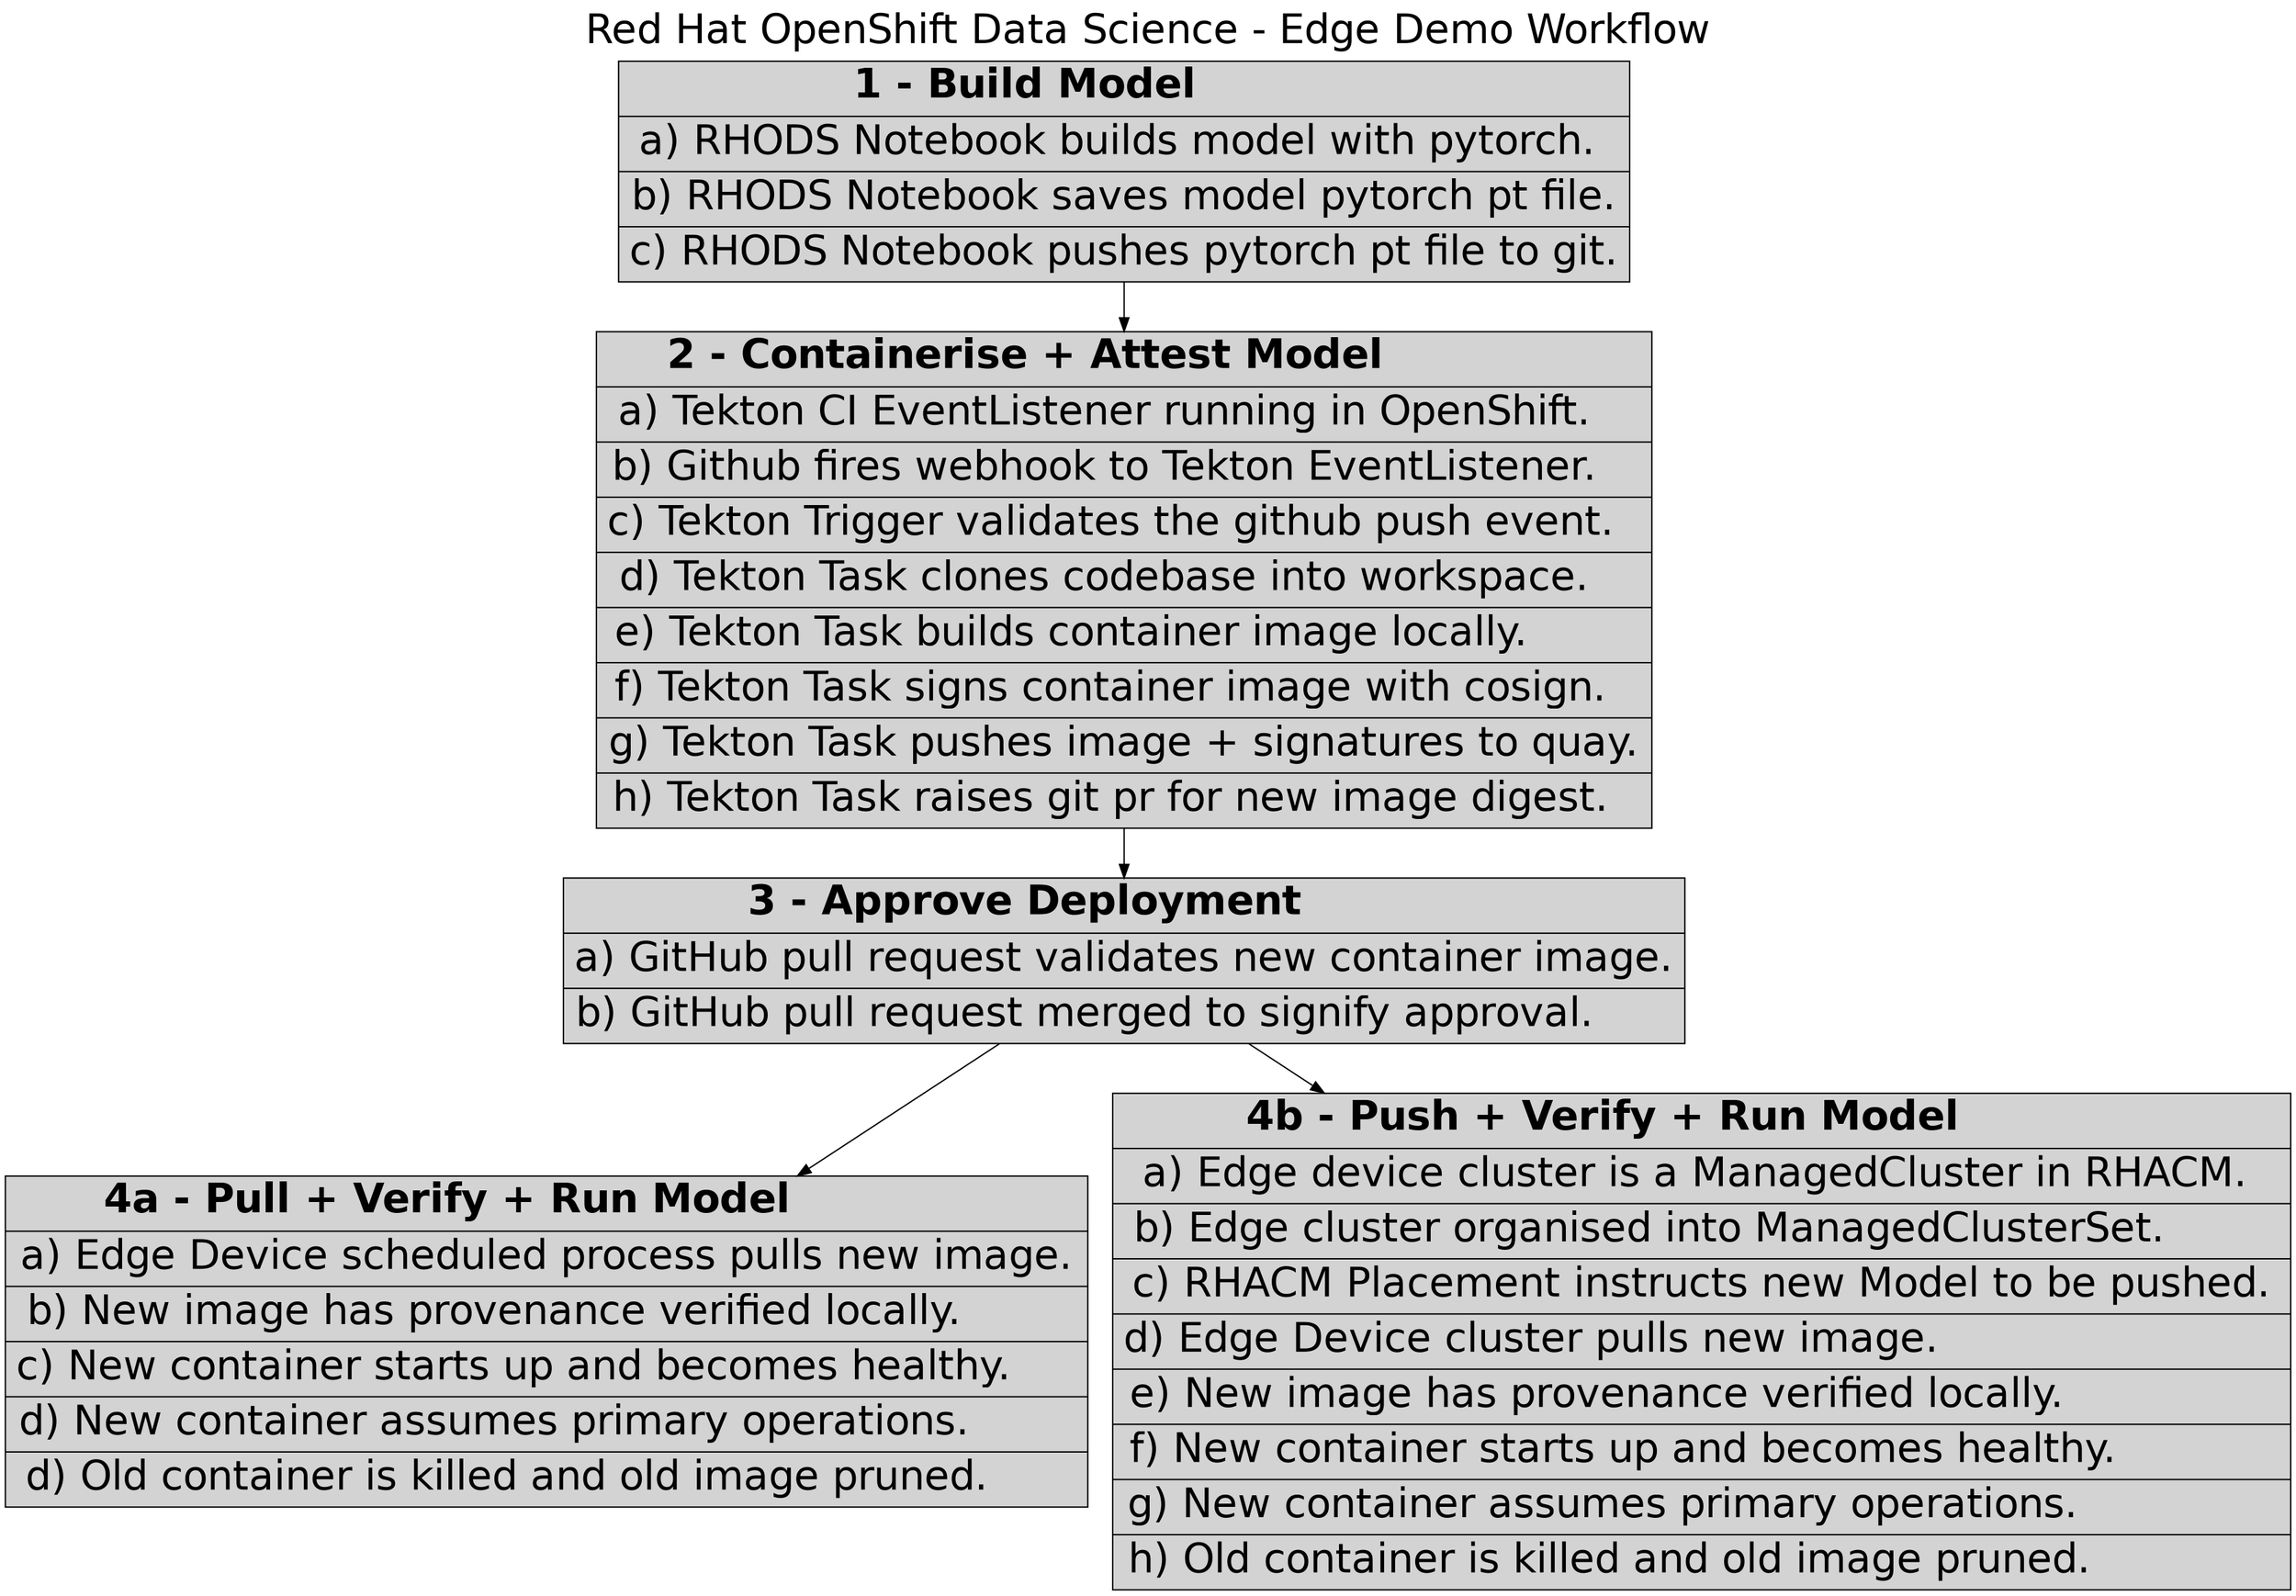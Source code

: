 digraph {

    # Default styling for the whole diagram
    graph [fontname = "helvetica"];
    edge  [fontname = "helvetica"];
    node  [
        fontname = "helvetica"
        labelloc=t;
        fontsize=30;
        shape=record;
        style=filled;
    ];

    graph [label="Red Hat OpenShift Data Science - Edge Demo Workflow", labelloc=t; fontsize=30; ]; {

        subgraph {
            model [
                label = <{<b>1 - Build Model</b>
                | a) RHODS Notebook builds model with pytorch.  |
                b) RHODS Notebook saves model pytorch pt file.|
                c) RHODS Notebook pushes pytorch pt file to git. }>
            ];
        }

        subgraph  {
            container [
                label = <{<b>2 - Containerise + Attest Model</b>
                | a) Tekton CI EventListener running in OpenShift.    |
                b) Github fires webhook to Tekton EventListener.    |
                c) Tekton Trigger validates the github push event.   |
                d) Tekton Task clones codebase into workspace.    |
                e) Tekton Task builds container image locally.         |
                f) Tekton Task signs container image with cosign.   |
                g) Tekton Task pushes image + signatures to quay.|
                h) Tekton Task raises git pr for new image digest.   }>
            ];
        }

        subgraph  {
            approve [
                label = <{<b>3 - Approve Deployment</b>
                | a) GitHub pull request validates new container image.|
                 b) GitHub pull request merged to signify approval.       }>
            ];
        }

        subgraph  {
            pull [
                label = <{<b>4a - Pull + Verify + Run Model</b>
                | a) Edge Device scheduled process pulls new image.|
                b) New image has provenance verified locally.         |
                c) New container starts up and becomes healthy.      |
                d) New container assumes primary operations.         |
                d) Old container is killed and old image pruned.       }>
            ];
        }

        subgraph  {
            push [
                label = <{<b>4b - Push + Verify + Run Model</b>
                | a) Edge device cluster is a ManagedCluster in RHACM.  |
                b) Edge cluster organised into ManagedClusterSet.         |
                c) RHACM Placement instructs new Model to be pushed.|
                d) Edge Device cluster pulls new image.                           |
                e) New image has provenance verified locally.                 |
                f) New container starts up and becomes healthy.             |
                g) New container assumes primary operations.                |
                h) Old container is killed and old image pruned.               }>
            ];
        }

        # Link the subgraphs together
        model -> container
        container -> approve
        approve -> pull
        approve -> push
    }
}
